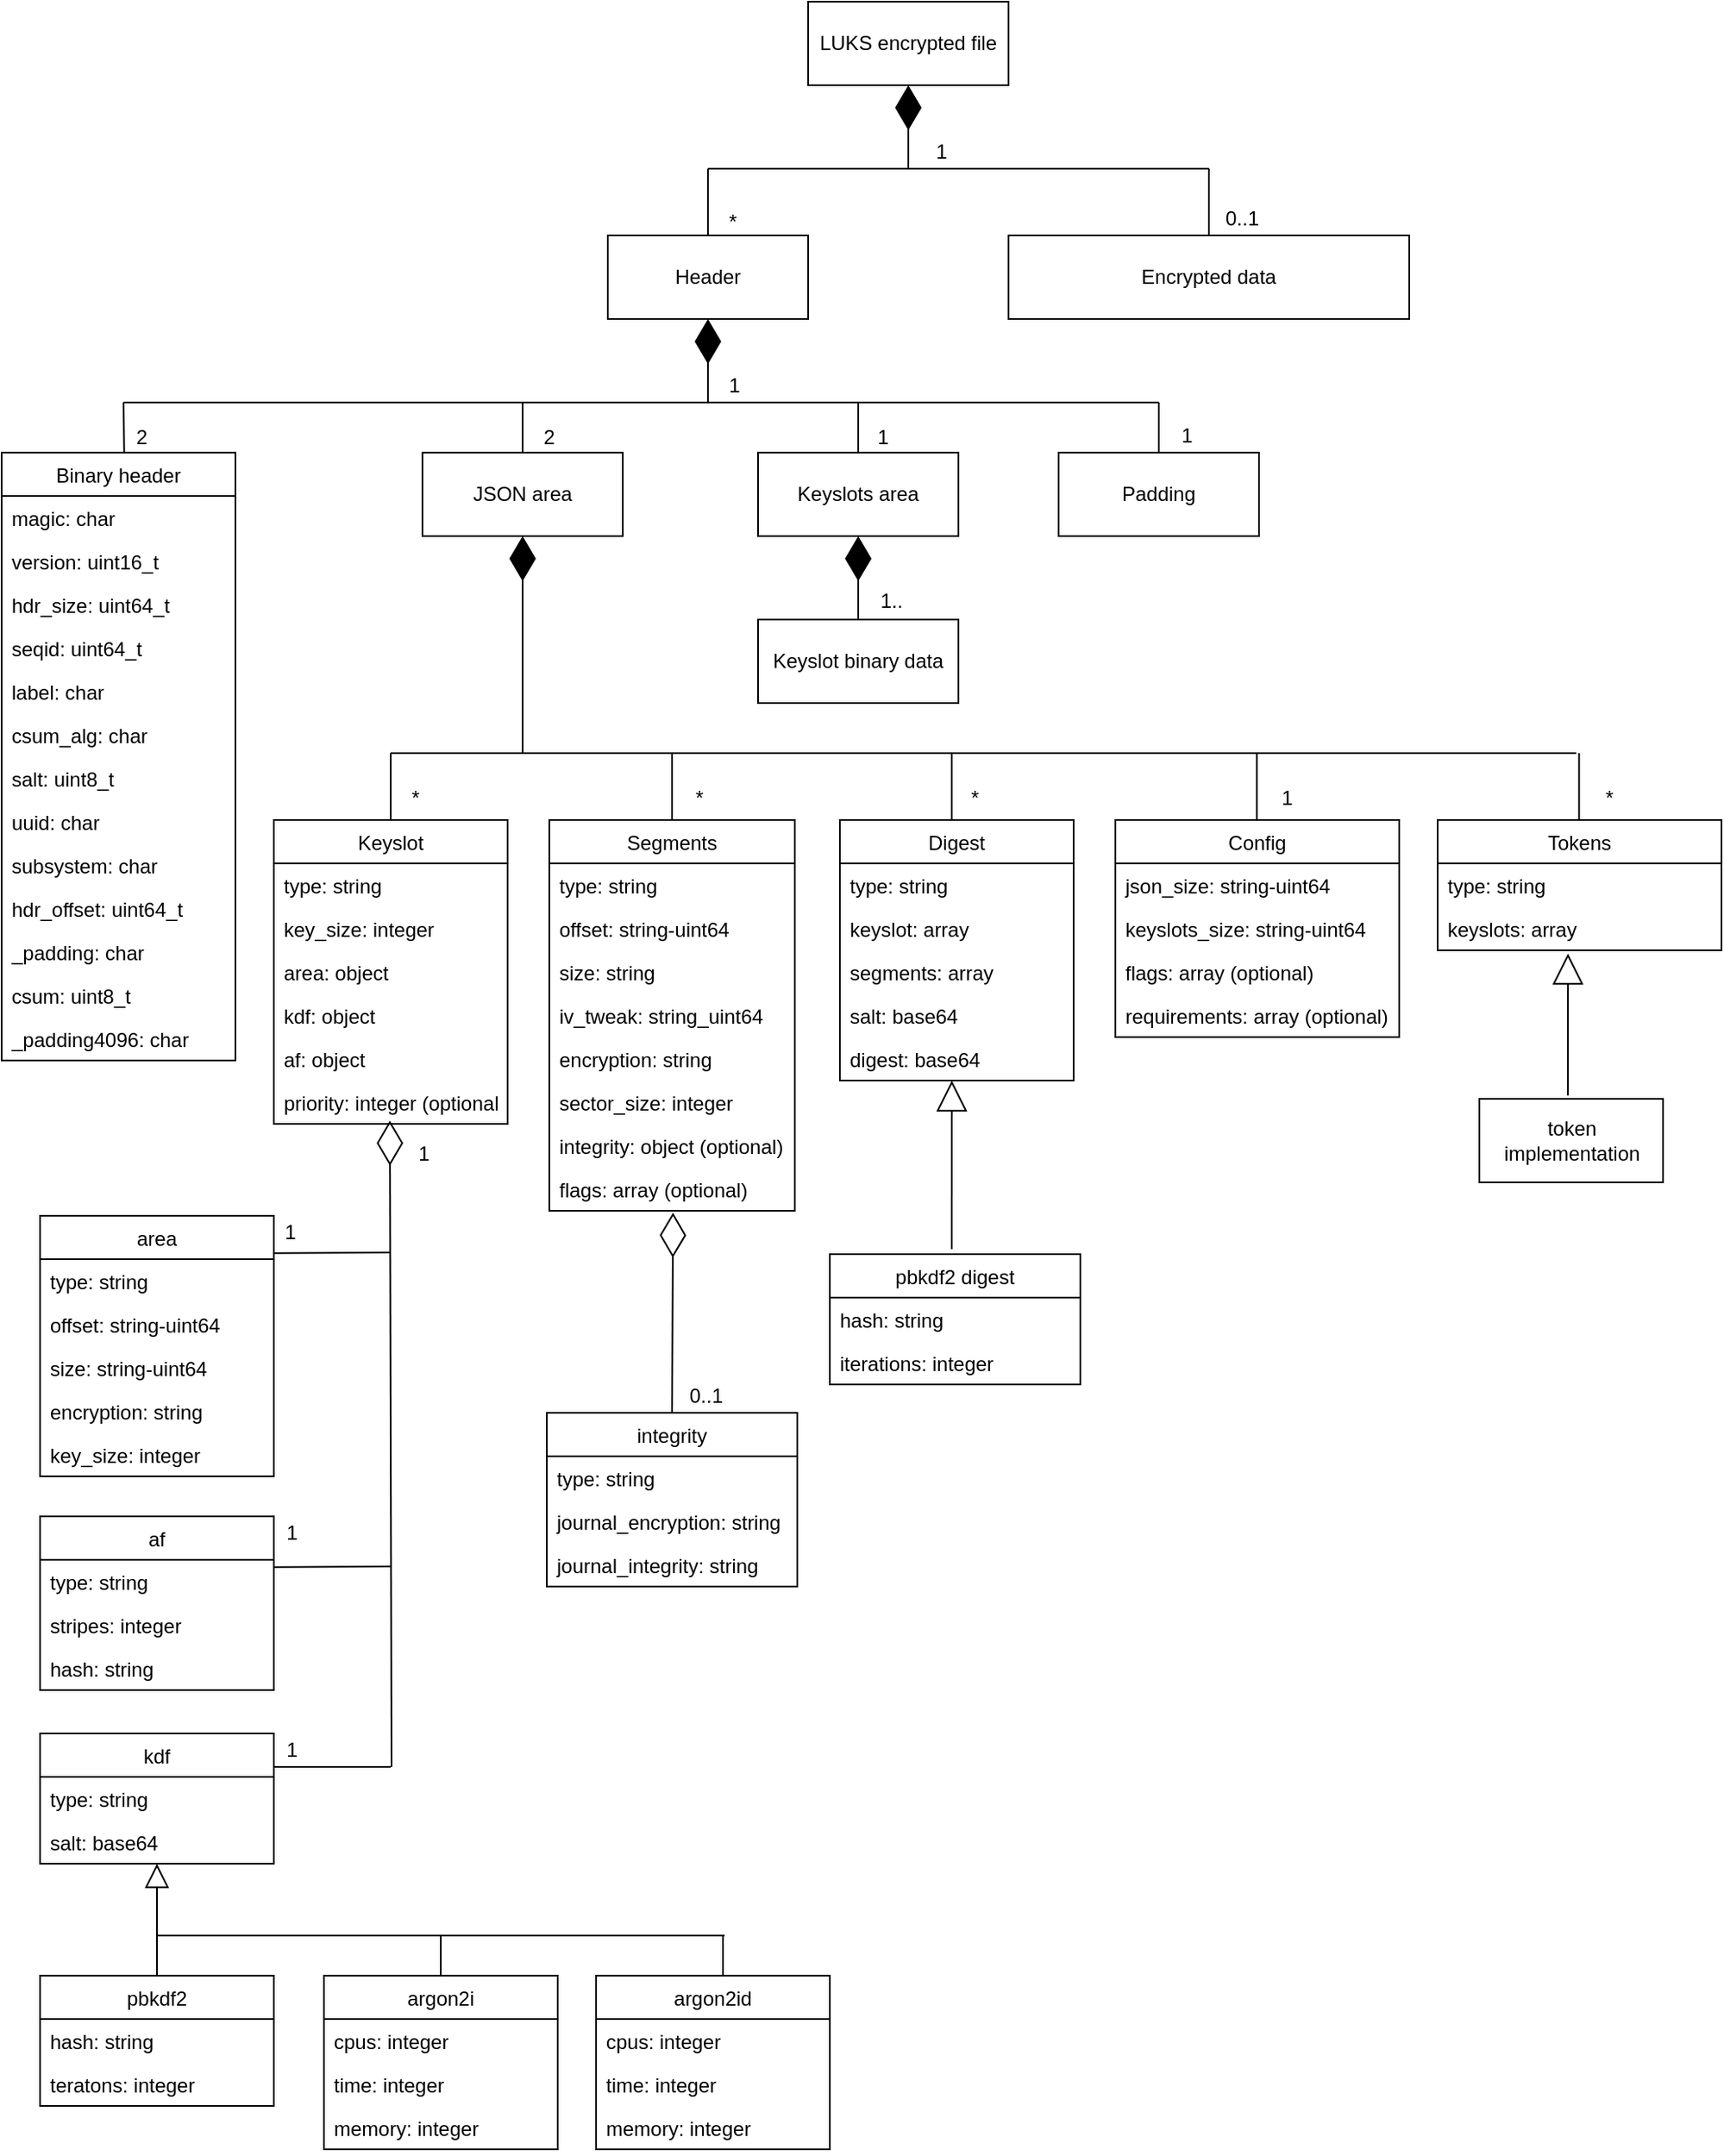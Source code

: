 <mxfile version="13.0.3" type="device"><diagram name="Page-1" id="929967ad-93f9-6ef4-fab6-5d389245f69c"><mxGraphModel dx="1241" dy="1178" grid="1" gridSize="5" guides="1" tooltips="1" connect="1" arrows="1" fold="1" page="1" pageScale="1.5" pageWidth="827" pageHeight="1169" background="none" math="0" shadow="0"><root><mxCell id="0" style=";html=1;"/><mxCell id="1" style=";html=1;" parent="0"/><mxCell id="w4AU_YBNHqaf1UkHgkJ1-1" value="LUKS encrypted file" style="rounded=0;whiteSpace=wrap;html=1;" parent="1" vertex="1"><mxGeometry x="580" y="150" width="120" height="50" as="geometry"/></mxCell><mxCell id="w4AU_YBNHqaf1UkHgkJ1-2" value="Header" style="rounded=0;whiteSpace=wrap;html=1;" parent="1" vertex="1"><mxGeometry x="460" y="290" width="120" height="50" as="geometry"/></mxCell><mxCell id="w4AU_YBNHqaf1UkHgkJ1-3" value="Encrypted data" style="rounded=0;whiteSpace=wrap;html=1;" parent="1" vertex="1"><mxGeometry x="700" y="290" width="240" height="50" as="geometry"/></mxCell><mxCell id="w4AU_YBNHqaf1UkHgkJ1-4" value="" style="endArrow=diamondThin;endFill=1;endSize=24;html=1;entryX=0.5;entryY=1;entryDx=0;entryDy=0;" parent="1" target="w4AU_YBNHqaf1UkHgkJ1-1" edge="1"><mxGeometry width="160" relative="1" as="geometry"><mxPoint x="640" y="250" as="sourcePoint"/><mxPoint x="900" y="580" as="targetPoint"/></mxGeometry></mxCell><mxCell id="w4AU_YBNHqaf1UkHgkJ1-5" value="" style="endArrow=none;html=1;exitX=0.5;exitY=0;exitDx=0;exitDy=0;" parent="1" source="w4AU_YBNHqaf1UkHgkJ1-2" edge="1"><mxGeometry width="50" height="50" relative="1" as="geometry"><mxPoint x="790" y="600" as="sourcePoint"/><mxPoint x="520" y="250" as="targetPoint"/></mxGeometry></mxCell><mxCell id="w4AU_YBNHqaf1UkHgkJ1-6" value="" style="endArrow=none;html=1;exitX=0.5;exitY=0;exitDx=0;exitDy=0;" parent="1" source="w4AU_YBNHqaf1UkHgkJ1-3" edge="1"><mxGeometry width="50" height="50" relative="1" as="geometry"><mxPoint x="530" y="280" as="sourcePoint"/><mxPoint x="820" y="250" as="targetPoint"/></mxGeometry></mxCell><mxCell id="w4AU_YBNHqaf1UkHgkJ1-7" value="" style="endArrow=none;html=1;" parent="1" edge="1"><mxGeometry width="50" height="50" relative="1" as="geometry"><mxPoint x="520" y="250" as="sourcePoint"/><mxPoint x="820" y="250" as="targetPoint"/></mxGeometry></mxCell><mxCell id="w4AU_YBNHqaf1UkHgkJ1-10" value="JSON area" style="rounded=0;whiteSpace=wrap;html=1;" parent="1" vertex="1"><mxGeometry x="349" y="420" width="120" height="50" as="geometry"/></mxCell><mxCell id="w4AU_YBNHqaf1UkHgkJ1-12" value="Keyslots area" style="rounded=0;whiteSpace=wrap;html=1;" parent="1" vertex="1"><mxGeometry x="550" y="420" width="120" height="50" as="geometry"/></mxCell><mxCell id="w4AU_YBNHqaf1UkHgkJ1-13" value="Padding" style="rounded=0;whiteSpace=wrap;html=1;" parent="1" vertex="1"><mxGeometry x="730" y="420" width="120" height="50" as="geometry"/></mxCell><mxCell id="w4AU_YBNHqaf1UkHgkJ1-14" value="" style="endArrow=none;html=1;" parent="1" edge="1"><mxGeometry width="50" height="50" relative="1" as="geometry"><mxPoint x="170" y="390" as="sourcePoint"/><mxPoint x="790" y="390" as="targetPoint"/></mxGeometry></mxCell><mxCell id="w4AU_YBNHqaf1UkHgkJ1-15" value="" style="endArrow=none;html=1;exitX=0.524;exitY=-0.001;exitDx=0;exitDy=0;exitPerimeter=0;" parent="1" source="w4AU_YBNHqaf1UkHgkJ1-48" edge="1"><mxGeometry width="50" height="50" relative="1" as="geometry"><mxPoint x="167" y="420" as="sourcePoint"/><mxPoint x="170" y="390" as="targetPoint"/></mxGeometry></mxCell><mxCell id="w4AU_YBNHqaf1UkHgkJ1-16" value="" style="endArrow=none;html=1;entryX=0.5;entryY=0;entryDx=0;entryDy=0;" parent="1" target="w4AU_YBNHqaf1UkHgkJ1-10" edge="1"><mxGeometry width="50" height="50" relative="1" as="geometry"><mxPoint x="409" y="390" as="sourcePoint"/><mxPoint x="239" y="400" as="targetPoint"/></mxGeometry></mxCell><mxCell id="w4AU_YBNHqaf1UkHgkJ1-17" value="" style="endArrow=none;html=1;exitX=0.5;exitY=0;exitDx=0;exitDy=0;" parent="1" source="w4AU_YBNHqaf1UkHgkJ1-12" edge="1"><mxGeometry width="50" height="50" relative="1" as="geometry"><mxPoint x="440" y="400" as="sourcePoint"/><mxPoint x="610" y="390" as="targetPoint"/></mxGeometry></mxCell><mxCell id="w4AU_YBNHqaf1UkHgkJ1-18" value="" style="endArrow=none;html=1;entryX=0.5;entryY=0;entryDx=0;entryDy=0;" parent="1" target="w4AU_YBNHqaf1UkHgkJ1-13" edge="1"><mxGeometry width="50" height="50" relative="1" as="geometry"><mxPoint x="790" y="390" as="sourcePoint"/><mxPoint x="620" y="400" as="targetPoint"/></mxGeometry></mxCell><mxCell id="w4AU_YBNHqaf1UkHgkJ1-19" value="" style="endArrow=diamondThin;endFill=1;endSize=24;html=1;entryX=0.5;entryY=1;entryDx=0;entryDy=0;" parent="1" target="w4AU_YBNHqaf1UkHgkJ1-2" edge="1"><mxGeometry width="160" relative="1" as="geometry"><mxPoint x="520" y="390" as="sourcePoint"/><mxPoint x="650" y="220" as="targetPoint"/></mxGeometry></mxCell><mxCell id="w4AU_YBNHqaf1UkHgkJ1-39" value="1" style="text;html=1;strokeColor=none;fillColor=none;align=center;verticalAlign=middle;whiteSpace=wrap;rounded=0;" parent="1" vertex="1"><mxGeometry x="640" y="230" width="40" height="20" as="geometry"/></mxCell><mxCell id="w4AU_YBNHqaf1UkHgkJ1-40" value="*" style="text;html=1;strokeColor=none;fillColor=none;align=center;verticalAlign=middle;whiteSpace=wrap;rounded=0;" parent="1" vertex="1"><mxGeometry x="515" y="272" width="40" height="20" as="geometry"/></mxCell><mxCell id="w4AU_YBNHqaf1UkHgkJ1-41" value="0..1" style="text;html=1;strokeColor=none;fillColor=none;align=center;verticalAlign=middle;whiteSpace=wrap;rounded=0;" parent="1" vertex="1"><mxGeometry x="820" y="270" width="40" height="20" as="geometry"/></mxCell><mxCell id="w4AU_YBNHqaf1UkHgkJ1-43" value="1" style="text;html=1;strokeColor=none;fillColor=none;align=center;verticalAlign=middle;whiteSpace=wrap;rounded=0;" parent="1" vertex="1"><mxGeometry x="516" y="370" width="40" height="20" as="geometry"/></mxCell><mxCell id="w4AU_YBNHqaf1UkHgkJ1-44" value="2" style="text;html=1;strokeColor=none;fillColor=none;align=center;verticalAlign=middle;whiteSpace=wrap;rounded=0;" parent="1" vertex="1"><mxGeometry x="161" y="401" width="40" height="20" as="geometry"/></mxCell><mxCell id="w4AU_YBNHqaf1UkHgkJ1-45" value="2" style="text;html=1;strokeColor=none;fillColor=none;align=center;verticalAlign=middle;whiteSpace=wrap;rounded=0;" parent="1" vertex="1"><mxGeometry x="405" y="401" width="40" height="20" as="geometry"/></mxCell><mxCell id="w4AU_YBNHqaf1UkHgkJ1-46" value="1" style="text;html=1;strokeColor=none;fillColor=none;align=center;verticalAlign=middle;whiteSpace=wrap;rounded=0;" parent="1" vertex="1"><mxGeometry x="605" y="401" width="40" height="20" as="geometry"/></mxCell><mxCell id="w4AU_YBNHqaf1UkHgkJ1-47" value="1" style="text;html=1;strokeColor=none;fillColor=none;align=center;verticalAlign=middle;whiteSpace=wrap;rounded=0;" parent="1" vertex="1"><mxGeometry x="787" y="400" width="40" height="20" as="geometry"/></mxCell><mxCell id="w4AU_YBNHqaf1UkHgkJ1-89" value="1.." style="text;html=1;strokeColor=none;fillColor=none;align=center;verticalAlign=middle;whiteSpace=wrap;rounded=0;" parent="1" vertex="1"><mxGeometry x="610" y="499" width="40" height="20" as="geometry"/></mxCell><mxCell id="w4AU_YBNHqaf1UkHgkJ1-90" value="" style="endArrow=diamondThin;endFill=1;endSize=24;html=1;entryX=0.5;entryY=1;entryDx=0;entryDy=0;" parent="1" target="w4AU_YBNHqaf1UkHgkJ1-10" edge="1"><mxGeometry width="160" relative="1" as="geometry"><mxPoint x="409" y="600" as="sourcePoint"/><mxPoint x="509" y="350" as="targetPoint"/></mxGeometry></mxCell><mxCell id="w4AU_YBNHqaf1UkHgkJ1-107" value="" style="endArrow=block;endFill=0;endSize=12;html=1;entryX=0.5;entryY=1;entryDx=0;entryDy=0;" parent="1" target="w4AU_YBNHqaf1UkHgkJ1-91" edge="1"><mxGeometry width="160" relative="1" as="geometry"><mxPoint x="190" y="1310" as="sourcePoint"/><mxPoint x="303" y="1270" as="targetPoint"/></mxGeometry></mxCell><mxCell id="w4AU_YBNHqaf1UkHgkJ1-108" value="" style="endArrow=none;html=1;" parent="1" edge="1"><mxGeometry width="50" height="50" relative="1" as="geometry"><mxPoint x="190" y="1308" as="sourcePoint"/><mxPoint x="530" y="1308" as="targetPoint"/></mxGeometry></mxCell><mxCell id="w4AU_YBNHqaf1UkHgkJ1-109" value="" style="endArrow=none;html=1;exitX=0.5;exitY=0;exitDx=0;exitDy=0;" parent="1" source="w4AU_YBNHqaf1UkHgkJ1-95" edge="1"><mxGeometry width="50" height="50" relative="1" as="geometry"><mxPoint x="420" y="1378" as="sourcePoint"/><mxPoint x="190" y="1308" as="targetPoint"/></mxGeometry></mxCell><mxCell id="w4AU_YBNHqaf1UkHgkJ1-110" value="" style="endArrow=none;html=1;exitX=0.5;exitY=0;exitDx=0;exitDy=0;" parent="1" edge="1"><mxGeometry width="50" height="50" relative="1" as="geometry"><mxPoint x="360" y="1332" as="sourcePoint"/><mxPoint x="360" y="1308" as="targetPoint"/></mxGeometry></mxCell><mxCell id="w4AU_YBNHqaf1UkHgkJ1-111" value="" style="endArrow=none;html=1;exitX=0.5;exitY=0;exitDx=0;exitDy=0;" parent="1" edge="1"><mxGeometry width="50" height="50" relative="1" as="geometry"><mxPoint x="529" y="1332" as="sourcePoint"/><mxPoint x="529" y="1308" as="targetPoint"/></mxGeometry></mxCell><mxCell id="w4AU_YBNHqaf1UkHgkJ1-116" value="1" style="text;html=1;strokeColor=none;fillColor=none;align=center;verticalAlign=middle;whiteSpace=wrap;rounded=0;" parent="1" vertex="1"><mxGeometry x="250" y="877" width="40" height="20" as="geometry"/></mxCell><mxCell id="w4AU_YBNHqaf1UkHgkJ1-117" value="1" style="text;html=1;strokeColor=none;fillColor=none;align=center;verticalAlign=middle;whiteSpace=wrap;rounded=0;" parent="1" vertex="1"><mxGeometry x="251" y="1057" width="40" height="20" as="geometry"/></mxCell><mxCell id="w4AU_YBNHqaf1UkHgkJ1-118" value="1" style="text;html=1;strokeColor=none;fillColor=none;align=center;verticalAlign=middle;whiteSpace=wrap;rounded=0;" parent="1" vertex="1"><mxGeometry x="251" y="1187" width="40" height="20" as="geometry"/></mxCell><mxCell id="w4AU_YBNHqaf1UkHgkJ1-119" value="1" style="text;html=1;strokeColor=none;fillColor=none;align=center;verticalAlign=middle;whiteSpace=wrap;rounded=0;" parent="1" vertex="1"><mxGeometry x="330" y="830" width="40" height="20" as="geometry"/></mxCell><mxCell id="w4AU_YBNHqaf1UkHgkJ1-122" value="Keyslot binary data" style="rounded=0;whiteSpace=wrap;html=1;" parent="1" vertex="1"><mxGeometry x="550" y="520" width="120" height="50" as="geometry"/></mxCell><mxCell id="w4AU_YBNHqaf1UkHgkJ1-123" value="" style="endArrow=diamondThin;endFill=1;endSize=24;html=1;entryX=0.5;entryY=1;entryDx=0;entryDy=0;exitX=0.5;exitY=0;exitDx=0;exitDy=0;" parent="1" source="w4AU_YBNHqaf1UkHgkJ1-122" target="w4AU_YBNHqaf1UkHgkJ1-12" edge="1"><mxGeometry width="160" relative="1" as="geometry"><mxPoint x="441" y="580" as="sourcePoint"/><mxPoint x="440" y="480" as="targetPoint"/></mxGeometry></mxCell><mxCell id="w4AU_YBNHqaf1UkHgkJ1-126" value="" style="endArrow=none;html=1;" parent="1" edge="1"><mxGeometry width="50" height="50" relative="1" as="geometry"><mxPoint x="260" y="899.41" as="sourcePoint"/><mxPoint x="330" y="899" as="targetPoint"/></mxGeometry></mxCell><mxCell id="w4AU_YBNHqaf1UkHgkJ1-127" value="" style="endArrow=none;html=1;exitX=1.002;exitY=0.167;exitDx=0;exitDy=0;exitPerimeter=0;" parent="1" source="w4AU_YBNHqaf1UkHgkJ1-84" edge="1"><mxGeometry width="50" height="50" relative="1" as="geometry"><mxPoint x="259" y="1087" as="sourcePoint"/><mxPoint x="330" y="1087" as="targetPoint"/></mxGeometry></mxCell><mxCell id="w4AU_YBNHqaf1UkHgkJ1-128" value="" style="endArrow=none;html=1;" parent="1" edge="1"><mxGeometry width="50" height="50" relative="1" as="geometry"><mxPoint x="260" y="1207" as="sourcePoint"/><mxPoint x="330" y="1207" as="targetPoint"/></mxGeometry></mxCell><mxCell id="w4AU_YBNHqaf1UkHgkJ1-150" value="0..1" style="text;html=1;strokeColor=none;fillColor=none;align=center;verticalAlign=middle;whiteSpace=wrap;rounded=0;" parent="1" vertex="1"><mxGeometry x="498.5" y="975" width="40" height="20" as="geometry"/></mxCell><mxCell id="w4AU_YBNHqaf1UkHgkJ1-151" value="" style="endArrow=diamondThin;endFill=0;endSize=24;html=1;" parent="1" edge="1"><mxGeometry width="160" relative="1" as="geometry"><mxPoint x="330.5" y="1207" as="sourcePoint"/><mxPoint x="329.5" y="820" as="targetPoint"/></mxGeometry></mxCell><mxCell id="w4AU_YBNHqaf1UkHgkJ1-152" value="" style="endArrow=diamondThin;endFill=0;endSize=24;html=1;exitX=0.5;exitY=0;exitDx=0;exitDy=0;entryX=0.504;entryY=1.045;entryDx=0;entryDy=0;entryPerimeter=0;" parent="1" source="w4AU_YBNHqaf1UkHgkJ1-138" target="w4AU_YBNHqaf1UkHgkJ1-137" edge="1"><mxGeometry width="160" relative="1" as="geometry"><mxPoint x="529" y="930" as="sourcePoint"/><mxPoint x="689" y="930" as="targetPoint"/></mxGeometry></mxCell><mxCell id="w4AU_YBNHqaf1UkHgkJ1-161" value="" style="endArrow=block;endSize=16;endFill=0;html=1;entryX=0.479;entryY=1;entryDx=0;entryDy=0;entryPerimeter=0;exitX=0;exitY=1;exitDx=0;exitDy=0;" parent="1" target="w4AU_YBNHqaf1UkHgkJ1-158" edge="1"><mxGeometry width="160" relative="1" as="geometry"><mxPoint x="666" y="897" as="sourcePoint"/><mxPoint x="779" y="910" as="targetPoint"/></mxGeometry></mxCell><mxCell id="w4AU_YBNHqaf1UkHgkJ1-48" value="Binary header" style="swimlane;fontStyle=0;childLayout=stackLayout;horizontal=1;startSize=26;fillColor=none;horizontalStack=0;resizeParent=1;resizeParentMax=0;resizeLast=0;collapsible=1;marginBottom=0;" parent="1" vertex="1"><mxGeometry x="97" y="420" width="140" height="364" as="geometry"><mxRectangle x="220" y="370" width="110" height="26" as="alternateBounds"/></mxGeometry></mxCell><mxCell id="w4AU_YBNHqaf1UkHgkJ1-49" value="magic: char" style="text;strokeColor=none;fillColor=none;align=left;verticalAlign=top;spacingLeft=4;spacingRight=4;overflow=hidden;rotatable=0;points=[[0,0.5],[1,0.5]];portConstraint=eastwest;" parent="w4AU_YBNHqaf1UkHgkJ1-48" vertex="1"><mxGeometry y="26" width="140" height="26" as="geometry"/></mxCell><mxCell id="w4AU_YBNHqaf1UkHgkJ1-52" value="version: uint16_t" style="text;strokeColor=none;fillColor=none;align=left;verticalAlign=top;spacingLeft=4;spacingRight=4;overflow=hidden;rotatable=0;points=[[0,0.5],[1,0.5]];portConstraint=eastwest;" parent="w4AU_YBNHqaf1UkHgkJ1-48" vertex="1"><mxGeometry y="52" width="140" height="26" as="geometry"/></mxCell><mxCell id="w4AU_YBNHqaf1UkHgkJ1-50" value="hdr_size: uint64_t" style="text;strokeColor=none;fillColor=none;align=left;verticalAlign=top;spacingLeft=4;spacingRight=4;overflow=hidden;rotatable=0;points=[[0,0.5],[1,0.5]];portConstraint=eastwest;" parent="w4AU_YBNHqaf1UkHgkJ1-48" vertex="1"><mxGeometry y="78" width="140" height="26" as="geometry"/></mxCell><mxCell id="w4AU_YBNHqaf1UkHgkJ1-51" value="seqid: uint64_t" style="text;strokeColor=none;fillColor=none;align=left;verticalAlign=top;spacingLeft=4;spacingRight=4;overflow=hidden;rotatable=0;points=[[0,0.5],[1,0.5]];portConstraint=eastwest;" parent="w4AU_YBNHqaf1UkHgkJ1-48" vertex="1"><mxGeometry y="104" width="140" height="26" as="geometry"/></mxCell><mxCell id="w4AU_YBNHqaf1UkHgkJ1-53" value="label: char" style="text;strokeColor=none;fillColor=none;align=left;verticalAlign=top;spacingLeft=4;spacingRight=4;overflow=hidden;rotatable=0;points=[[0,0.5],[1,0.5]];portConstraint=eastwest;" parent="w4AU_YBNHqaf1UkHgkJ1-48" vertex="1"><mxGeometry y="130" width="140" height="26" as="geometry"/></mxCell><mxCell id="w4AU_YBNHqaf1UkHgkJ1-54" value="csum_alg: char" style="text;strokeColor=none;fillColor=none;align=left;verticalAlign=top;spacingLeft=4;spacingRight=4;overflow=hidden;rotatable=0;points=[[0,0.5],[1,0.5]];portConstraint=eastwest;" parent="w4AU_YBNHqaf1UkHgkJ1-48" vertex="1"><mxGeometry y="156" width="140" height="26" as="geometry"/></mxCell><mxCell id="w4AU_YBNHqaf1UkHgkJ1-56" value="salt: uint8_t" style="text;strokeColor=none;fillColor=none;align=left;verticalAlign=top;spacingLeft=4;spacingRight=4;overflow=hidden;rotatable=0;points=[[0,0.5],[1,0.5]];portConstraint=eastwest;" parent="w4AU_YBNHqaf1UkHgkJ1-48" vertex="1"><mxGeometry y="182" width="140" height="26" as="geometry"/></mxCell><mxCell id="w4AU_YBNHqaf1UkHgkJ1-58" value="uuid: char" style="text;strokeColor=none;fillColor=none;align=left;verticalAlign=top;spacingLeft=4;spacingRight=4;overflow=hidden;rotatable=0;points=[[0,0.5],[1,0.5]];portConstraint=eastwest;" parent="w4AU_YBNHqaf1UkHgkJ1-48" vertex="1"><mxGeometry y="208" width="140" height="26" as="geometry"/></mxCell><mxCell id="w4AU_YBNHqaf1UkHgkJ1-57" value="subsystem: char" style="text;strokeColor=none;fillColor=none;align=left;verticalAlign=top;spacingLeft=4;spacingRight=4;overflow=hidden;rotatable=0;points=[[0,0.5],[1,0.5]];portConstraint=eastwest;" parent="w4AU_YBNHqaf1UkHgkJ1-48" vertex="1"><mxGeometry y="234" width="140" height="26" as="geometry"/></mxCell><mxCell id="w4AU_YBNHqaf1UkHgkJ1-55" value="hdr_offset: uint64_t" style="text;strokeColor=none;fillColor=none;align=left;verticalAlign=top;spacingLeft=4;spacingRight=4;overflow=hidden;rotatable=0;points=[[0,0.5],[1,0.5]];portConstraint=eastwest;" parent="w4AU_YBNHqaf1UkHgkJ1-48" vertex="1"><mxGeometry y="260" width="140" height="26" as="geometry"/></mxCell><mxCell id="w4AU_YBNHqaf1UkHgkJ1-59" value="_padding: char" style="text;strokeColor=none;fillColor=none;align=left;verticalAlign=top;spacingLeft=4;spacingRight=4;overflow=hidden;rotatable=0;points=[[0,0.5],[1,0.5]];portConstraint=eastwest;" parent="w4AU_YBNHqaf1UkHgkJ1-48" vertex="1"><mxGeometry y="286" width="140" height="26" as="geometry"/></mxCell><mxCell id="w4AU_YBNHqaf1UkHgkJ1-60" value="csum: uint8_t" style="text;strokeColor=none;fillColor=none;align=left;verticalAlign=top;spacingLeft=4;spacingRight=4;overflow=hidden;rotatable=0;points=[[0,0.5],[1,0.5]];portConstraint=eastwest;" parent="w4AU_YBNHqaf1UkHgkJ1-48" vertex="1"><mxGeometry y="312" width="140" height="26" as="geometry"/></mxCell><mxCell id="w4AU_YBNHqaf1UkHgkJ1-61" value="_padding4096: char" style="text;strokeColor=none;fillColor=none;align=left;verticalAlign=top;spacingLeft=4;spacingRight=4;overflow=hidden;rotatable=0;points=[[0,0.5],[1,0.5]];portConstraint=eastwest;" parent="w4AU_YBNHqaf1UkHgkJ1-48" vertex="1"><mxGeometry y="338" width="140" height="26" as="geometry"/></mxCell><mxCell id="w4AU_YBNHqaf1UkHgkJ1-76" value="area" style="swimlane;fontStyle=0;childLayout=stackLayout;horizontal=1;startSize=26;fillColor=none;horizontalStack=0;resizeParent=1;resizeParentMax=0;resizeLast=0;collapsible=1;marginBottom=0;" parent="1" vertex="1"><mxGeometry x="120" y="877" width="140" height="156" as="geometry"><mxRectangle x="220" y="370" width="110" height="26" as="alternateBounds"/></mxGeometry></mxCell><mxCell id="w4AU_YBNHqaf1UkHgkJ1-77" value="type: string" style="text;strokeColor=none;fillColor=none;align=left;verticalAlign=top;spacingLeft=4;spacingRight=4;overflow=hidden;rotatable=0;points=[[0,0.5],[1,0.5]];portConstraint=eastwest;" parent="w4AU_YBNHqaf1UkHgkJ1-76" vertex="1"><mxGeometry y="26" width="140" height="26" as="geometry"/></mxCell><mxCell id="w4AU_YBNHqaf1UkHgkJ1-78" value="offset: string-uint64" style="text;strokeColor=none;fillColor=none;align=left;verticalAlign=top;spacingLeft=4;spacingRight=4;overflow=hidden;rotatable=0;points=[[0,0.5],[1,0.5]];portConstraint=eastwest;" parent="w4AU_YBNHqaf1UkHgkJ1-76" vertex="1"><mxGeometry y="52" width="140" height="26" as="geometry"/></mxCell><mxCell id="w4AU_YBNHqaf1UkHgkJ1-79" value="size: string-uint64" style="text;strokeColor=none;fillColor=none;align=left;verticalAlign=top;spacingLeft=4;spacingRight=4;overflow=hidden;rotatable=0;points=[[0,0.5],[1,0.5]];portConstraint=eastwest;" parent="w4AU_YBNHqaf1UkHgkJ1-76" vertex="1"><mxGeometry y="78" width="140" height="26" as="geometry"/></mxCell><mxCell id="w4AU_YBNHqaf1UkHgkJ1-80" value="encryption: string" style="text;strokeColor=none;fillColor=none;align=left;verticalAlign=top;spacingLeft=4;spacingRight=4;overflow=hidden;rotatable=0;points=[[0,0.5],[1,0.5]];portConstraint=eastwest;" parent="w4AU_YBNHqaf1UkHgkJ1-76" vertex="1"><mxGeometry y="104" width="140" height="26" as="geometry"/></mxCell><mxCell id="w4AU_YBNHqaf1UkHgkJ1-81" value="key_size: integer" style="text;strokeColor=none;fillColor=none;align=left;verticalAlign=top;spacingLeft=4;spacingRight=4;overflow=hidden;rotatable=0;points=[[0,0.5],[1,0.5]];portConstraint=eastwest;" parent="w4AU_YBNHqaf1UkHgkJ1-76" vertex="1"><mxGeometry y="130" width="140" height="26" as="geometry"/></mxCell><mxCell id="w4AU_YBNHqaf1UkHgkJ1-83" value="af" style="swimlane;fontStyle=0;childLayout=stackLayout;horizontal=1;startSize=26;fillColor=none;horizontalStack=0;resizeParent=1;resizeParentMax=0;resizeLast=0;collapsible=1;marginBottom=0;" parent="1" vertex="1"><mxGeometry x="120" y="1057" width="140" height="104" as="geometry"><mxRectangle x="220" y="370" width="110" height="26" as="alternateBounds"/></mxGeometry></mxCell><mxCell id="w4AU_YBNHqaf1UkHgkJ1-84" value="type: string" style="text;strokeColor=none;fillColor=none;align=left;verticalAlign=top;spacingLeft=4;spacingRight=4;overflow=hidden;rotatable=0;points=[[0,0.5],[1,0.5]];portConstraint=eastwest;" parent="w4AU_YBNHqaf1UkHgkJ1-83" vertex="1"><mxGeometry y="26" width="140" height="26" as="geometry"/></mxCell><mxCell id="w4AU_YBNHqaf1UkHgkJ1-85" value="stripes: integer" style="text;strokeColor=none;fillColor=none;align=left;verticalAlign=top;spacingLeft=4;spacingRight=4;overflow=hidden;rotatable=0;points=[[0,0.5],[1,0.5]];portConstraint=eastwest;" parent="w4AU_YBNHqaf1UkHgkJ1-83" vertex="1"><mxGeometry y="52" width="140" height="26" as="geometry"/></mxCell><mxCell id="w4AU_YBNHqaf1UkHgkJ1-86" value="hash: string" style="text;strokeColor=none;fillColor=none;align=left;verticalAlign=top;spacingLeft=4;spacingRight=4;overflow=hidden;rotatable=0;points=[[0,0.5],[1,0.5]];portConstraint=eastwest;" parent="w4AU_YBNHqaf1UkHgkJ1-83" vertex="1"><mxGeometry y="78" width="140" height="26" as="geometry"/></mxCell><mxCell id="w4AU_YBNHqaf1UkHgkJ1-91" value="kdf" style="swimlane;fontStyle=0;childLayout=stackLayout;horizontal=1;startSize=26;fillColor=none;horizontalStack=0;resizeParent=1;resizeParentMax=0;resizeLast=0;collapsible=1;marginBottom=0;" parent="1" vertex="1"><mxGeometry x="120" y="1187" width="140" height="78" as="geometry"><mxRectangle x="220" y="370" width="110" height="26" as="alternateBounds"/></mxGeometry></mxCell><mxCell id="w4AU_YBNHqaf1UkHgkJ1-92" value="type: string" style="text;strokeColor=none;fillColor=none;align=left;verticalAlign=top;spacingLeft=4;spacingRight=4;overflow=hidden;rotatable=0;points=[[0,0.5],[1,0.5]];portConstraint=eastwest;" parent="w4AU_YBNHqaf1UkHgkJ1-91" vertex="1"><mxGeometry y="26" width="140" height="26" as="geometry"/></mxCell><mxCell id="w4AU_YBNHqaf1UkHgkJ1-93" value="salt: base64" style="text;strokeColor=none;fillColor=none;align=left;verticalAlign=top;spacingLeft=4;spacingRight=4;overflow=hidden;rotatable=0;points=[[0,0.5],[1,0.5]];portConstraint=eastwest;" parent="w4AU_YBNHqaf1UkHgkJ1-91" vertex="1"><mxGeometry y="52" width="140" height="26" as="geometry"/></mxCell><mxCell id="w4AU_YBNHqaf1UkHgkJ1-95" value="pbkdf2" style="swimlane;fontStyle=0;childLayout=stackLayout;horizontal=1;startSize=26;fillColor=none;horizontalStack=0;resizeParent=1;resizeParentMax=0;resizeLast=0;collapsible=1;marginBottom=0;" parent="1" vertex="1"><mxGeometry x="120" y="1332" width="140" height="78" as="geometry"><mxRectangle x="220" y="370" width="110" height="26" as="alternateBounds"/></mxGeometry></mxCell><mxCell id="w4AU_YBNHqaf1UkHgkJ1-96" value="hash: string" style="text;strokeColor=none;fillColor=none;align=left;verticalAlign=top;spacingLeft=4;spacingRight=4;overflow=hidden;rotatable=0;points=[[0,0.5],[1,0.5]];portConstraint=eastwest;" parent="w4AU_YBNHqaf1UkHgkJ1-95" vertex="1"><mxGeometry y="26" width="140" height="26" as="geometry"/></mxCell><mxCell id="w4AU_YBNHqaf1UkHgkJ1-97" value="teratons: integer" style="text;strokeColor=none;fillColor=none;align=left;verticalAlign=top;spacingLeft=4;spacingRight=4;overflow=hidden;rotatable=0;points=[[0,0.5],[1,0.5]];portConstraint=eastwest;" parent="w4AU_YBNHqaf1UkHgkJ1-95" vertex="1"><mxGeometry y="52" width="140" height="26" as="geometry"/></mxCell><mxCell id="w4AU_YBNHqaf1UkHgkJ1-99" value="argon2i" style="swimlane;fontStyle=0;childLayout=stackLayout;horizontal=1;startSize=26;fillColor=none;horizontalStack=0;resizeParent=1;resizeParentMax=0;resizeLast=0;collapsible=1;marginBottom=0;" parent="1" vertex="1"><mxGeometry x="290" y="1332" width="140" height="104" as="geometry"><mxRectangle x="220" y="370" width="110" height="26" as="alternateBounds"/></mxGeometry></mxCell><mxCell id="w4AU_YBNHqaf1UkHgkJ1-102" value="cpus: integer" style="text;strokeColor=none;fillColor=none;align=left;verticalAlign=top;spacingLeft=4;spacingRight=4;overflow=hidden;rotatable=0;points=[[0,0.5],[1,0.5]];portConstraint=eastwest;" parent="w4AU_YBNHqaf1UkHgkJ1-99" vertex="1"><mxGeometry y="26" width="140" height="26" as="geometry"/></mxCell><mxCell id="w4AU_YBNHqaf1UkHgkJ1-100" value="time: integer" style="text;strokeColor=none;fillColor=none;align=left;verticalAlign=top;spacingLeft=4;spacingRight=4;overflow=hidden;rotatable=0;points=[[0,0.5],[1,0.5]];portConstraint=eastwest;" parent="w4AU_YBNHqaf1UkHgkJ1-99" vertex="1"><mxGeometry y="52" width="140" height="26" as="geometry"/></mxCell><mxCell id="w4AU_YBNHqaf1UkHgkJ1-101" value="memory: integer" style="text;strokeColor=none;fillColor=none;align=left;verticalAlign=top;spacingLeft=4;spacingRight=4;overflow=hidden;rotatable=0;points=[[0,0.5],[1,0.5]];portConstraint=eastwest;" parent="w4AU_YBNHqaf1UkHgkJ1-99" vertex="1"><mxGeometry y="78" width="140" height="26" as="geometry"/></mxCell><mxCell id="w4AU_YBNHqaf1UkHgkJ1-103" value="argon2id" style="swimlane;fontStyle=0;childLayout=stackLayout;horizontal=1;startSize=26;fillColor=none;horizontalStack=0;resizeParent=1;resizeParentMax=0;resizeLast=0;collapsible=1;marginBottom=0;" parent="1" vertex="1"><mxGeometry x="453" y="1332" width="140" height="104" as="geometry"><mxRectangle x="220" y="370" width="110" height="26" as="alternateBounds"/></mxGeometry></mxCell><mxCell id="w4AU_YBNHqaf1UkHgkJ1-106" value="cpus: integer" style="text;strokeColor=none;fillColor=none;align=left;verticalAlign=top;spacingLeft=4;spacingRight=4;overflow=hidden;rotatable=0;points=[[0,0.5],[1,0.5]];portConstraint=eastwest;" parent="w4AU_YBNHqaf1UkHgkJ1-103" vertex="1"><mxGeometry y="26" width="140" height="26" as="geometry"/></mxCell><mxCell id="w4AU_YBNHqaf1UkHgkJ1-104" value="time: integer" style="text;strokeColor=none;fillColor=none;align=left;verticalAlign=top;spacingLeft=4;spacingRight=4;overflow=hidden;rotatable=0;points=[[0,0.5],[1,0.5]];portConstraint=eastwest;" parent="w4AU_YBNHqaf1UkHgkJ1-103" vertex="1"><mxGeometry y="52" width="140" height="26" as="geometry"/></mxCell><mxCell id="w4AU_YBNHqaf1UkHgkJ1-105" value="memory: integer" style="text;strokeColor=none;fillColor=none;align=left;verticalAlign=top;spacingLeft=4;spacingRight=4;overflow=hidden;rotatable=0;points=[[0,0.5],[1,0.5]];portConstraint=eastwest;" parent="w4AU_YBNHqaf1UkHgkJ1-103" vertex="1"><mxGeometry y="78" width="140" height="26" as="geometry"/></mxCell><mxCell id="w4AU_YBNHqaf1UkHgkJ1-62" value="Keyslot" style="swimlane;fontStyle=0;childLayout=stackLayout;horizontal=1;startSize=26;fillColor=none;horizontalStack=0;resizeParent=1;resizeParentMax=0;resizeLast=0;collapsible=1;marginBottom=0;" parent="1" vertex="1"><mxGeometry x="260" y="640" width="140" height="182" as="geometry"><mxRectangle x="220" y="370" width="110" height="26" as="alternateBounds"/></mxGeometry></mxCell><mxCell id="w4AU_YBNHqaf1UkHgkJ1-63" value="type: string" style="text;strokeColor=none;fillColor=none;align=left;verticalAlign=top;spacingLeft=4;spacingRight=4;overflow=hidden;rotatable=0;points=[[0,0.5],[1,0.5]];portConstraint=eastwest;" parent="w4AU_YBNHqaf1UkHgkJ1-62" vertex="1"><mxGeometry y="26" width="140" height="26" as="geometry"/></mxCell><mxCell id="w4AU_YBNHqaf1UkHgkJ1-64" value="key_size: integer" style="text;strokeColor=none;fillColor=none;align=left;verticalAlign=top;spacingLeft=4;spacingRight=4;overflow=hidden;rotatable=0;points=[[0,0.5],[1,0.5]];portConstraint=eastwest;" parent="w4AU_YBNHqaf1UkHgkJ1-62" vertex="1"><mxGeometry y="52" width="140" height="26" as="geometry"/></mxCell><mxCell id="w4AU_YBNHqaf1UkHgkJ1-65" value="area: object" style="text;strokeColor=none;fillColor=none;align=left;verticalAlign=top;spacingLeft=4;spacingRight=4;overflow=hidden;rotatable=0;points=[[0,0.5],[1,0.5]];portConstraint=eastwest;" parent="w4AU_YBNHqaf1UkHgkJ1-62" vertex="1"><mxGeometry y="78" width="140" height="26" as="geometry"/></mxCell><mxCell id="w4AU_YBNHqaf1UkHgkJ1-66" value="kdf: object" style="text;strokeColor=none;fillColor=none;align=left;verticalAlign=top;spacingLeft=4;spacingRight=4;overflow=hidden;rotatable=0;points=[[0,0.5],[1,0.5]];portConstraint=eastwest;" parent="w4AU_YBNHqaf1UkHgkJ1-62" vertex="1"><mxGeometry y="104" width="140" height="26" as="geometry"/></mxCell><mxCell id="w4AU_YBNHqaf1UkHgkJ1-67" value="af: object" style="text;strokeColor=none;fillColor=none;align=left;verticalAlign=top;spacingLeft=4;spacingRight=4;overflow=hidden;rotatable=0;points=[[0,0.5],[1,0.5]];portConstraint=eastwest;" parent="w4AU_YBNHqaf1UkHgkJ1-62" vertex="1"><mxGeometry y="130" width="140" height="26" as="geometry"/></mxCell><mxCell id="w4AU_YBNHqaf1UkHgkJ1-68" value="priority: integer (optional)" style="text;strokeColor=none;fillColor=none;align=left;verticalAlign=top;spacingLeft=4;spacingRight=4;overflow=hidden;rotatable=0;points=[[0,0.5],[1,0.5]];portConstraint=eastwest;" parent="w4AU_YBNHqaf1UkHgkJ1-62" vertex="1"><mxGeometry y="156" width="140" height="26" as="geometry"/></mxCell><mxCell id="w4AU_YBNHqaf1UkHgkJ1-129" value="Segments" style="swimlane;fontStyle=0;childLayout=stackLayout;horizontal=1;startSize=26;fillColor=none;horizontalStack=0;resizeParent=1;resizeParentMax=0;resizeLast=0;collapsible=1;marginBottom=0;" parent="1" vertex="1"><mxGeometry x="425" y="640" width="147" height="234" as="geometry"><mxRectangle x="220" y="370" width="110" height="26" as="alternateBounds"/></mxGeometry></mxCell><mxCell id="w4AU_YBNHqaf1UkHgkJ1-130" value="type: string" style="text;strokeColor=none;fillColor=none;align=left;verticalAlign=top;spacingLeft=4;spacingRight=4;overflow=hidden;rotatable=0;points=[[0,0.5],[1,0.5]];portConstraint=eastwest;" parent="w4AU_YBNHqaf1UkHgkJ1-129" vertex="1"><mxGeometry y="26" width="147" height="26" as="geometry"/></mxCell><mxCell id="w4AU_YBNHqaf1UkHgkJ1-131" value="offset: string-uint64" style="text;strokeColor=none;fillColor=none;align=left;verticalAlign=top;spacingLeft=4;spacingRight=4;overflow=hidden;rotatable=0;points=[[0,0.5],[1,0.5]];portConstraint=eastwest;" parent="w4AU_YBNHqaf1UkHgkJ1-129" vertex="1"><mxGeometry y="52" width="147" height="26" as="geometry"/></mxCell><mxCell id="w4AU_YBNHqaf1UkHgkJ1-132" value="size: string" style="text;strokeColor=none;fillColor=none;align=left;verticalAlign=top;spacingLeft=4;spacingRight=4;overflow=hidden;rotatable=0;points=[[0,0.5],[1,0.5]];portConstraint=eastwest;" parent="w4AU_YBNHqaf1UkHgkJ1-129" vertex="1"><mxGeometry y="78" width="147" height="26" as="geometry"/></mxCell><mxCell id="w4AU_YBNHqaf1UkHgkJ1-133" value="iv_tweak: string_uint64" style="text;strokeColor=none;fillColor=none;align=left;verticalAlign=top;spacingLeft=4;spacingRight=4;overflow=hidden;rotatable=0;points=[[0,0.5],[1,0.5]];portConstraint=eastwest;" parent="w4AU_YBNHqaf1UkHgkJ1-129" vertex="1"><mxGeometry y="104" width="147" height="26" as="geometry"/></mxCell><mxCell id="w4AU_YBNHqaf1UkHgkJ1-134" value="encryption: string" style="text;strokeColor=none;fillColor=none;align=left;verticalAlign=top;spacingLeft=4;spacingRight=4;overflow=hidden;rotatable=0;points=[[0,0.5],[1,0.5]];portConstraint=eastwest;" parent="w4AU_YBNHqaf1UkHgkJ1-129" vertex="1"><mxGeometry y="130" width="147" height="26" as="geometry"/></mxCell><mxCell id="w4AU_YBNHqaf1UkHgkJ1-135" value="sector_size: integer" style="text;strokeColor=none;fillColor=none;align=left;verticalAlign=top;spacingLeft=4;spacingRight=4;overflow=hidden;rotatable=0;points=[[0,0.5],[1,0.5]];portConstraint=eastwest;" parent="w4AU_YBNHqaf1UkHgkJ1-129" vertex="1"><mxGeometry y="156" width="147" height="26" as="geometry"/></mxCell><mxCell id="w4AU_YBNHqaf1UkHgkJ1-136" value="integrity: object (optional)" style="text;strokeColor=none;fillColor=none;align=left;verticalAlign=top;spacingLeft=4;spacingRight=4;overflow=hidden;rotatable=0;points=[[0,0.5],[1,0.5]];portConstraint=eastwest;" parent="w4AU_YBNHqaf1UkHgkJ1-129" vertex="1"><mxGeometry y="182" width="147" height="26" as="geometry"/></mxCell><mxCell id="w4AU_YBNHqaf1UkHgkJ1-137" value="flags: array (optional)" style="text;strokeColor=none;fillColor=none;align=left;verticalAlign=top;spacingLeft=4;spacingRight=4;overflow=hidden;rotatable=0;points=[[0,0.5],[1,0.5]];portConstraint=eastwest;" parent="w4AU_YBNHqaf1UkHgkJ1-129" vertex="1"><mxGeometry y="208" width="147" height="26" as="geometry"/></mxCell><mxCell id="w4AU_YBNHqaf1UkHgkJ1-153" value="Digest" style="swimlane;fontStyle=0;childLayout=stackLayout;horizontal=1;startSize=26;fillColor=none;horizontalStack=0;resizeParent=1;resizeParentMax=0;resizeLast=0;collapsible=1;marginBottom=0;" parent="1" vertex="1"><mxGeometry x="599" y="640" width="140" height="156" as="geometry"><mxRectangle x="220" y="370" width="110" height="26" as="alternateBounds"/></mxGeometry></mxCell><mxCell id="w4AU_YBNHqaf1UkHgkJ1-154" value="type: string" style="text;strokeColor=none;fillColor=none;align=left;verticalAlign=top;spacingLeft=4;spacingRight=4;overflow=hidden;rotatable=0;points=[[0,0.5],[1,0.5]];portConstraint=eastwest;" parent="w4AU_YBNHqaf1UkHgkJ1-153" vertex="1"><mxGeometry y="26" width="140" height="26" as="geometry"/></mxCell><mxCell id="w4AU_YBNHqaf1UkHgkJ1-155" value="keyslot: array" style="text;strokeColor=none;fillColor=none;align=left;verticalAlign=top;spacingLeft=4;spacingRight=4;overflow=hidden;rotatable=0;points=[[0,0.5],[1,0.5]];portConstraint=eastwest;" parent="w4AU_YBNHqaf1UkHgkJ1-153" vertex="1"><mxGeometry y="52" width="140" height="26" as="geometry"/></mxCell><mxCell id="w4AU_YBNHqaf1UkHgkJ1-156" value="segments: array" style="text;strokeColor=none;fillColor=none;align=left;verticalAlign=top;spacingLeft=4;spacingRight=4;overflow=hidden;rotatable=0;points=[[0,0.5],[1,0.5]];portConstraint=eastwest;" parent="w4AU_YBNHqaf1UkHgkJ1-153" vertex="1"><mxGeometry y="78" width="140" height="26" as="geometry"/></mxCell><mxCell id="w4AU_YBNHqaf1UkHgkJ1-157" value="salt: base64" style="text;strokeColor=none;fillColor=none;align=left;verticalAlign=top;spacingLeft=4;spacingRight=4;overflow=hidden;rotatable=0;points=[[0,0.5],[1,0.5]];portConstraint=eastwest;" parent="w4AU_YBNHqaf1UkHgkJ1-153" vertex="1"><mxGeometry y="104" width="140" height="26" as="geometry"/></mxCell><mxCell id="w4AU_YBNHqaf1UkHgkJ1-158" value="digest: base64" style="text;strokeColor=none;fillColor=none;align=left;verticalAlign=top;spacingLeft=4;spacingRight=4;overflow=hidden;rotatable=0;points=[[0,0.5],[1,0.5]];portConstraint=eastwest;" parent="w4AU_YBNHqaf1UkHgkJ1-153" vertex="1"><mxGeometry y="130" width="140" height="26" as="geometry"/></mxCell><mxCell id="w4AU_YBNHqaf1UkHgkJ1-167" value="Config" style="swimlane;fontStyle=0;childLayout=stackLayout;horizontal=1;startSize=26;fillColor=none;horizontalStack=0;resizeParent=1;resizeParentMax=0;resizeLast=0;collapsible=1;marginBottom=0;" parent="1" vertex="1"><mxGeometry x="764" y="640" width="170" height="130" as="geometry"><mxRectangle x="220" y="370" width="110" height="26" as="alternateBounds"/></mxGeometry></mxCell><mxCell id="w4AU_YBNHqaf1UkHgkJ1-168" value="json_size: string-uint64" style="text;strokeColor=none;fillColor=none;align=left;verticalAlign=top;spacingLeft=4;spacingRight=4;overflow=hidden;rotatable=0;points=[[0,0.5],[1,0.5]];portConstraint=eastwest;" parent="w4AU_YBNHqaf1UkHgkJ1-167" vertex="1"><mxGeometry y="26" width="170" height="26" as="geometry"/></mxCell><mxCell id="w4AU_YBNHqaf1UkHgkJ1-169" value="keyslots_size: string-uint64" style="text;strokeColor=none;fillColor=none;align=left;verticalAlign=top;spacingLeft=4;spacingRight=4;overflow=hidden;rotatable=0;points=[[0,0.5],[1,0.5]];portConstraint=eastwest;" parent="w4AU_YBNHqaf1UkHgkJ1-167" vertex="1"><mxGeometry y="52" width="170" height="26" as="geometry"/></mxCell><mxCell id="w4AU_YBNHqaf1UkHgkJ1-170" value="flags: array (optional)" style="text;strokeColor=none;fillColor=none;align=left;verticalAlign=top;spacingLeft=4;spacingRight=4;overflow=hidden;rotatable=0;points=[[0,0.5],[1,0.5]];portConstraint=eastwest;" parent="w4AU_YBNHqaf1UkHgkJ1-167" vertex="1"><mxGeometry y="78" width="170" height="26" as="geometry"/></mxCell><mxCell id="w4AU_YBNHqaf1UkHgkJ1-171" value="requirements: array (optional)" style="text;strokeColor=none;fillColor=none;align=left;verticalAlign=top;spacingLeft=4;spacingRight=4;overflow=hidden;rotatable=0;points=[[0,0.5],[1,0.5]];portConstraint=eastwest;" parent="w4AU_YBNHqaf1UkHgkJ1-167" vertex="1"><mxGeometry y="104" width="170" height="26" as="geometry"/></mxCell><mxCell id="w4AU_YBNHqaf1UkHgkJ1-173" value="Tokens" style="swimlane;fontStyle=0;childLayout=stackLayout;horizontal=1;startSize=26;fillColor=none;horizontalStack=0;resizeParent=1;resizeParentMax=0;resizeLast=0;collapsible=1;marginBottom=0;" parent="1" vertex="1"><mxGeometry x="957" y="640" width="170" height="78" as="geometry"><mxRectangle x="220" y="370" width="110" height="26" as="alternateBounds"/></mxGeometry></mxCell><mxCell id="w4AU_YBNHqaf1UkHgkJ1-174" value="type: string" style="text;strokeColor=none;fillColor=none;align=left;verticalAlign=top;spacingLeft=4;spacingRight=4;overflow=hidden;rotatable=0;points=[[0,0.5],[1,0.5]];portConstraint=eastwest;" parent="w4AU_YBNHqaf1UkHgkJ1-173" vertex="1"><mxGeometry y="26" width="170" height="26" as="geometry"/></mxCell><mxCell id="w4AU_YBNHqaf1UkHgkJ1-175" value="keyslots: array" style="text;strokeColor=none;fillColor=none;align=left;verticalAlign=top;spacingLeft=4;spacingRight=4;overflow=hidden;rotatable=0;points=[[0,0.5],[1,0.5]];portConstraint=eastwest;" parent="w4AU_YBNHqaf1UkHgkJ1-173" vertex="1"><mxGeometry y="52" width="170" height="26" as="geometry"/></mxCell><mxCell id="w4AU_YBNHqaf1UkHgkJ1-178" value="" style="endArrow=block;endSize=16;endFill=0;html=1;entryX=0.479;entryY=1;entryDx=0;entryDy=0;entryPerimeter=0;exitX=0.482;exitY=-0.04;exitDx=0;exitDy=0;exitPerimeter=0;" parent="1" source="w4AU_YBNHqaf1UkHgkJ1-183" edge="1"><mxGeometry width="160" relative="1" as="geometry"><mxPoint x="1035" y="804" as="sourcePoint"/><mxPoint x="1035.06" y="720" as="targetPoint"/></mxGeometry></mxCell><mxCell id="w4AU_YBNHqaf1UkHgkJ1-183" value="token&lt;br&gt;implementation" style="html=1;" parent="1" vertex="1"><mxGeometry x="982" y="807" width="110" height="50" as="geometry"/></mxCell><mxCell id="w4AU_YBNHqaf1UkHgkJ1-162" value="pbkdf2 digest" style="swimlane;fontStyle=0;childLayout=stackLayout;horizontal=1;startSize=26;fillColor=none;horizontalStack=0;resizeParent=1;resizeParentMax=0;resizeLast=0;collapsible=1;marginBottom=0;" parent="1" vertex="1"><mxGeometry x="593" y="900" width="150" height="78" as="geometry"><mxRectangle x="220" y="370" width="110" height="26" as="alternateBounds"/></mxGeometry></mxCell><mxCell id="w4AU_YBNHqaf1UkHgkJ1-163" value="hash: string" style="text;strokeColor=none;fillColor=none;align=left;verticalAlign=top;spacingLeft=4;spacingRight=4;overflow=hidden;rotatable=0;points=[[0,0.5],[1,0.5]];portConstraint=eastwest;" parent="w4AU_YBNHqaf1UkHgkJ1-162" vertex="1"><mxGeometry y="26" width="150" height="26" as="geometry"/></mxCell><mxCell id="w4AU_YBNHqaf1UkHgkJ1-164" value="iterations: integer" style="text;strokeColor=none;fillColor=none;align=left;verticalAlign=top;spacingLeft=4;spacingRight=4;overflow=hidden;rotatable=0;points=[[0,0.5],[1,0.5]];portConstraint=eastwest;" parent="w4AU_YBNHqaf1UkHgkJ1-162" vertex="1"><mxGeometry y="52" width="150" height="26" as="geometry"/></mxCell><mxCell id="w4AU_YBNHqaf1UkHgkJ1-138" value="integrity" style="swimlane;fontStyle=0;childLayout=stackLayout;horizontal=1;startSize=26;fillColor=none;horizontalStack=0;resizeParent=1;resizeParentMax=0;resizeLast=0;collapsible=1;marginBottom=0;" parent="1" vertex="1"><mxGeometry x="423.5" y="995" width="150" height="104" as="geometry"><mxRectangle x="220" y="370" width="110" height="26" as="alternateBounds"/></mxGeometry></mxCell><mxCell id="w4AU_YBNHqaf1UkHgkJ1-139" value="type: string" style="text;strokeColor=none;fillColor=none;align=left;verticalAlign=top;spacingLeft=4;spacingRight=4;overflow=hidden;rotatable=0;points=[[0,0.5],[1,0.5]];portConstraint=eastwest;" parent="w4AU_YBNHqaf1UkHgkJ1-138" vertex="1"><mxGeometry y="26" width="150" height="26" as="geometry"/></mxCell><mxCell id="w4AU_YBNHqaf1UkHgkJ1-140" value="journal_encryption: string" style="text;strokeColor=none;fillColor=none;align=left;verticalAlign=top;spacingLeft=4;spacingRight=4;overflow=hidden;rotatable=0;points=[[0,0.5],[1,0.5]];portConstraint=eastwest;" parent="w4AU_YBNHqaf1UkHgkJ1-138" vertex="1"><mxGeometry y="52" width="150" height="26" as="geometry"/></mxCell><mxCell id="w4AU_YBNHqaf1UkHgkJ1-141" value="journal_integrity: string" style="text;strokeColor=none;fillColor=none;align=left;verticalAlign=top;spacingLeft=4;spacingRight=4;overflow=hidden;rotatable=0;points=[[0,0.5],[1,0.5]];portConstraint=eastwest;" parent="w4AU_YBNHqaf1UkHgkJ1-138" vertex="1"><mxGeometry y="78" width="150" height="26" as="geometry"/></mxCell><mxCell id="w4AU_YBNHqaf1UkHgkJ1-184" value="" style="endArrow=none;html=1;exitX=0.5;exitY=0;exitDx=0;exitDy=0;" parent="1" source="w4AU_YBNHqaf1UkHgkJ1-62" edge="1"><mxGeometry width="50" height="50" relative="1" as="geometry"><mxPoint x="785" y="810" as="sourcePoint"/><mxPoint x="330" y="600" as="targetPoint"/></mxGeometry></mxCell><mxCell id="w4AU_YBNHqaf1UkHgkJ1-185" value="" style="endArrow=none;html=1;exitX=0.5;exitY=0;exitDx=0;exitDy=0;" parent="1" edge="1"><mxGeometry width="50" height="50" relative="1" as="geometry"><mxPoint x="1041.71" y="640" as="sourcePoint"/><mxPoint x="1041.71" y="600" as="targetPoint"/></mxGeometry></mxCell><mxCell id="w4AU_YBNHqaf1UkHgkJ1-186" value="" style="endArrow=none;html=1;exitX=0.5;exitY=0;exitDx=0;exitDy=0;" parent="1" edge="1"><mxGeometry width="50" height="50" relative="1" as="geometry"><mxPoint x="848.71" y="640" as="sourcePoint"/><mxPoint x="848.71" y="600" as="targetPoint"/></mxGeometry></mxCell><mxCell id="w4AU_YBNHqaf1UkHgkJ1-187" value="" style="endArrow=none;html=1;exitX=0.5;exitY=0;exitDx=0;exitDy=0;" parent="1" edge="1"><mxGeometry width="50" height="50" relative="1" as="geometry"><mxPoint x="666" y="640" as="sourcePoint"/><mxPoint x="666" y="600" as="targetPoint"/></mxGeometry></mxCell><mxCell id="w4AU_YBNHqaf1UkHgkJ1-188" value="" style="endArrow=none;html=1;exitX=0.5;exitY=0;exitDx=0;exitDy=0;" parent="1" edge="1"><mxGeometry width="50" height="50" relative="1" as="geometry"><mxPoint x="498.5" y="640" as="sourcePoint"/><mxPoint x="498.5" y="600" as="targetPoint"/></mxGeometry></mxCell><mxCell id="w4AU_YBNHqaf1UkHgkJ1-189" value="" style="endArrow=none;html=1;" parent="1" edge="1"><mxGeometry width="50" height="50" relative="1" as="geometry"><mxPoint x="330" y="600" as="sourcePoint"/><mxPoint x="1040" y="600" as="targetPoint"/></mxGeometry></mxCell><mxCell id="w4AU_YBNHqaf1UkHgkJ1-190" value="1" style="text;html=1;strokeColor=none;fillColor=none;align=center;verticalAlign=middle;whiteSpace=wrap;rounded=0;" parent="1" vertex="1"><mxGeometry x="847" y="617" width="40" height="20" as="geometry"/></mxCell><mxCell id="w4AU_YBNHqaf1UkHgkJ1-191" value="*" style="text;html=1;strokeColor=none;fillColor=none;align=center;verticalAlign=middle;whiteSpace=wrap;rounded=0;" parent="1" vertex="1"><mxGeometry x="325" y="617" width="40" height="20" as="geometry"/></mxCell><mxCell id="w4AU_YBNHqaf1UkHgkJ1-192" value="*" style="text;html=1;strokeColor=none;fillColor=none;align=center;verticalAlign=middle;whiteSpace=wrap;rounded=0;" parent="1" vertex="1"><mxGeometry x="495" y="617" width="40" height="20" as="geometry"/></mxCell><mxCell id="w4AU_YBNHqaf1UkHgkJ1-193" value="*" style="text;html=1;strokeColor=none;fillColor=none;align=center;verticalAlign=middle;whiteSpace=wrap;rounded=0;" parent="1" vertex="1"><mxGeometry x="660" y="617" width="40" height="20" as="geometry"/></mxCell><mxCell id="w4AU_YBNHqaf1UkHgkJ1-194" value="*" style="text;html=1;strokeColor=none;fillColor=none;align=center;verticalAlign=middle;whiteSpace=wrap;rounded=0;" parent="1" vertex="1"><mxGeometry x="1040" y="617" width="40" height="20" as="geometry"/></mxCell></root></mxGraphModel></diagram></mxfile>